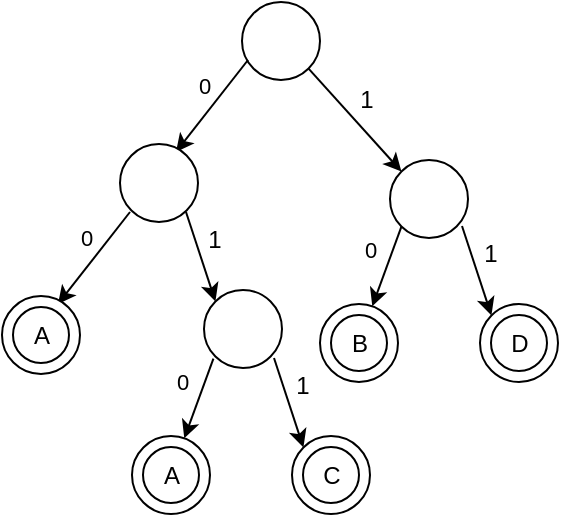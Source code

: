 <mxfile version="21.1.2" type="github">
  <diagram name="第 1 页" id="jlVK5qfQyr_egqlrKWcN">
    <mxGraphModel dx="780" dy="412" grid="0" gridSize="10" guides="1" tooltips="1" connect="1" arrows="1" fold="1" page="1" pageScale="1" pageWidth="3300" pageHeight="4681" math="0" shadow="0">
      <root>
        <mxCell id="0" />
        <mxCell id="1" parent="0" />
        <mxCell id="_vLvjZm8LIFSTXqwD0xb-1" value="" style="ellipse;whiteSpace=wrap;html=1;aspect=fixed;" vertex="1" parent="1">
          <mxGeometry x="436" y="48" width="39" height="39" as="geometry" />
        </mxCell>
        <mxCell id="_vLvjZm8LIFSTXqwD0xb-7" value="" style="ellipse;whiteSpace=wrap;html=1;aspect=fixed;" vertex="1" parent="1">
          <mxGeometry x="510" y="127" width="39" height="39" as="geometry" />
        </mxCell>
        <mxCell id="_vLvjZm8LIFSTXqwD0xb-8" value="" style="endArrow=classic;html=1;rounded=0;exitX=1;exitY=1;exitDx=0;exitDy=0;entryX=0;entryY=0;entryDx=0;entryDy=0;" edge="1" parent="1" source="_vLvjZm8LIFSTXqwD0xb-1" target="_vLvjZm8LIFSTXqwD0xb-7">
          <mxGeometry width="50" height="50" relative="1" as="geometry">
            <mxPoint x="454" y="283" as="sourcePoint" />
            <mxPoint x="504" y="233" as="targetPoint" />
          </mxGeometry>
        </mxCell>
        <mxCell id="_vLvjZm8LIFSTXqwD0xb-10" value="1" style="text;html=1;align=center;verticalAlign=middle;resizable=0;points=[];autosize=1;strokeColor=none;fillColor=none;" vertex="1" parent="1">
          <mxGeometry x="485" y="84" width="25" height="26" as="geometry" />
        </mxCell>
        <mxCell id="_vLvjZm8LIFSTXqwD0xb-11" value="" style="ellipse;whiteSpace=wrap;html=1;aspect=fixed;" vertex="1" parent="1">
          <mxGeometry x="555" y="199" width="39" height="39" as="geometry" />
        </mxCell>
        <mxCell id="_vLvjZm8LIFSTXqwD0xb-12" value="" style="endArrow=classic;html=1;rounded=0;exitX=1;exitY=1;exitDx=0;exitDy=0;entryX=0;entryY=0;entryDx=0;entryDy=0;" edge="1" parent="1" target="_vLvjZm8LIFSTXqwD0xb-11">
          <mxGeometry width="50" height="50" relative="1" as="geometry">
            <mxPoint x="546" y="160" as="sourcePoint" />
            <mxPoint x="581" y="312" as="targetPoint" />
          </mxGeometry>
        </mxCell>
        <mxCell id="_vLvjZm8LIFSTXqwD0xb-13" value="1" style="text;html=1;align=center;verticalAlign=middle;resizable=0;points=[];autosize=1;strokeColor=none;fillColor=none;" vertex="1" parent="1">
          <mxGeometry x="547" y="161" width="25" height="26" as="geometry" />
        </mxCell>
        <mxCell id="_vLvjZm8LIFSTXqwD0xb-14" value="" style="endArrow=classic;html=1;rounded=0;exitX=0;exitY=1;exitDx=0;exitDy=0;" edge="1" parent="1" source="_vLvjZm8LIFSTXqwD0xb-7" target="_vLvjZm8LIFSTXqwD0xb-15">
          <mxGeometry width="50" height="50" relative="1" as="geometry">
            <mxPoint x="463" y="206" as="sourcePoint" />
            <mxPoint x="480" y="206" as="targetPoint" />
          </mxGeometry>
        </mxCell>
        <mxCell id="_vLvjZm8LIFSTXqwD0xb-16" value="0" style="edgeLabel;html=1;align=center;verticalAlign=middle;resizable=0;points=[];" vertex="1" connectable="0" parent="_vLvjZm8LIFSTXqwD0xb-14">
          <mxGeometry x="-0.404" y="-3" relative="1" as="geometry">
            <mxPoint x="-9" y="1" as="offset" />
          </mxGeometry>
        </mxCell>
        <mxCell id="_vLvjZm8LIFSTXqwD0xb-15" value="" style="ellipse;whiteSpace=wrap;html=1;aspect=fixed;" vertex="1" parent="1">
          <mxGeometry x="475" y="199" width="39" height="39" as="geometry" />
        </mxCell>
        <mxCell id="_vLvjZm8LIFSTXqwD0xb-17" value="" style="endArrow=classic;html=1;rounded=0;exitX=0;exitY=1;exitDx=0;exitDy=0;" edge="1" parent="1">
          <mxGeometry width="50" height="50" relative="1" as="geometry">
            <mxPoint x="439" y="77" as="sourcePoint" />
            <mxPoint x="403" y="123" as="targetPoint" />
          </mxGeometry>
        </mxCell>
        <mxCell id="_vLvjZm8LIFSTXqwD0xb-18" value="0" style="edgeLabel;html=1;align=center;verticalAlign=middle;resizable=0;points=[];" vertex="1" connectable="0" parent="_vLvjZm8LIFSTXqwD0xb-17">
          <mxGeometry x="-0.404" y="-3" relative="1" as="geometry">
            <mxPoint x="-9" y="1" as="offset" />
          </mxGeometry>
        </mxCell>
        <mxCell id="_vLvjZm8LIFSTXqwD0xb-19" value="" style="ellipse;whiteSpace=wrap;html=1;aspect=fixed;" vertex="1" parent="1">
          <mxGeometry x="375" y="119" width="39" height="39" as="geometry" />
        </mxCell>
        <mxCell id="_vLvjZm8LIFSTXqwD0xb-20" value="" style="endArrow=classic;html=1;rounded=0;exitX=0;exitY=1;exitDx=0;exitDy=0;" edge="1" parent="1">
          <mxGeometry width="50" height="50" relative="1" as="geometry">
            <mxPoint x="380" y="153" as="sourcePoint" />
            <mxPoint x="344" y="199" as="targetPoint" />
          </mxGeometry>
        </mxCell>
        <mxCell id="_vLvjZm8LIFSTXqwD0xb-21" value="0" style="edgeLabel;html=1;align=center;verticalAlign=middle;resizable=0;points=[];" vertex="1" connectable="0" parent="_vLvjZm8LIFSTXqwD0xb-20">
          <mxGeometry x="-0.404" y="-3" relative="1" as="geometry">
            <mxPoint x="-9" y="1" as="offset" />
          </mxGeometry>
        </mxCell>
        <mxCell id="_vLvjZm8LIFSTXqwD0xb-22" value="" style="ellipse;whiteSpace=wrap;html=1;aspect=fixed;" vertex="1" parent="1">
          <mxGeometry x="316" y="195" width="39" height="39" as="geometry" />
        </mxCell>
        <mxCell id="_vLvjZm8LIFSTXqwD0xb-23" value="" style="ellipse;whiteSpace=wrap;html=1;aspect=fixed;" vertex="1" parent="1">
          <mxGeometry x="417" y="192" width="39" height="39" as="geometry" />
        </mxCell>
        <mxCell id="_vLvjZm8LIFSTXqwD0xb-24" value="" style="endArrow=classic;html=1;rounded=0;exitX=1;exitY=1;exitDx=0;exitDy=0;entryX=0;entryY=0;entryDx=0;entryDy=0;" edge="1" parent="1" target="_vLvjZm8LIFSTXqwD0xb-23">
          <mxGeometry width="50" height="50" relative="1" as="geometry">
            <mxPoint x="408" y="153" as="sourcePoint" />
            <mxPoint x="443" y="305" as="targetPoint" />
          </mxGeometry>
        </mxCell>
        <mxCell id="_vLvjZm8LIFSTXqwD0xb-25" value="1" style="text;html=1;align=center;verticalAlign=middle;resizable=0;points=[];autosize=1;strokeColor=none;fillColor=none;" vertex="1" parent="1">
          <mxGeometry x="409" y="154" width="25" height="26" as="geometry" />
        </mxCell>
        <mxCell id="_vLvjZm8LIFSTXqwD0xb-27" value="" style="ellipse;whiteSpace=wrap;html=1;aspect=fixed;" vertex="1" parent="1">
          <mxGeometry x="461" y="265" width="39" height="39" as="geometry" />
        </mxCell>
        <mxCell id="_vLvjZm8LIFSTXqwD0xb-28" value="" style="endArrow=classic;html=1;rounded=0;exitX=1;exitY=1;exitDx=0;exitDy=0;entryX=0;entryY=0;entryDx=0;entryDy=0;" edge="1" parent="1" target="_vLvjZm8LIFSTXqwD0xb-27">
          <mxGeometry width="50" height="50" relative="1" as="geometry">
            <mxPoint x="452" y="226" as="sourcePoint" />
            <mxPoint x="487" y="378" as="targetPoint" />
          </mxGeometry>
        </mxCell>
        <mxCell id="_vLvjZm8LIFSTXqwD0xb-29" value="1" style="text;html=1;align=center;verticalAlign=middle;resizable=0;points=[];autosize=1;strokeColor=none;fillColor=none;" vertex="1" parent="1">
          <mxGeometry x="453" y="227" width="25" height="26" as="geometry" />
        </mxCell>
        <mxCell id="_vLvjZm8LIFSTXqwD0xb-30" value="" style="endArrow=classic;html=1;rounded=0;exitX=0;exitY=1;exitDx=0;exitDy=0;" edge="1" parent="1" target="_vLvjZm8LIFSTXqwD0xb-32">
          <mxGeometry width="50" height="50" relative="1" as="geometry">
            <mxPoint x="421.711" y="226.289" as="sourcePoint" />
            <mxPoint x="386" y="272" as="targetPoint" />
          </mxGeometry>
        </mxCell>
        <mxCell id="_vLvjZm8LIFSTXqwD0xb-31" value="0" style="edgeLabel;html=1;align=center;verticalAlign=middle;resizable=0;points=[];" vertex="1" connectable="0" parent="_vLvjZm8LIFSTXqwD0xb-30">
          <mxGeometry x="-0.404" y="-3" relative="1" as="geometry">
            <mxPoint x="-9" y="1" as="offset" />
          </mxGeometry>
        </mxCell>
        <mxCell id="_vLvjZm8LIFSTXqwD0xb-32" value="" style="ellipse;whiteSpace=wrap;html=1;aspect=fixed;" vertex="1" parent="1">
          <mxGeometry x="381" y="265" width="39" height="39" as="geometry" />
        </mxCell>
        <mxCell id="_vLvjZm8LIFSTXqwD0xb-33" value="A" style="ellipse;whiteSpace=wrap;html=1;aspect=fixed;" vertex="1" parent="1">
          <mxGeometry x="321.5" y="200.5" width="28" height="28" as="geometry" />
        </mxCell>
        <mxCell id="_vLvjZm8LIFSTXqwD0xb-34" value="A" style="ellipse;whiteSpace=wrap;html=1;aspect=fixed;" vertex="1" parent="1">
          <mxGeometry x="386.5" y="270.5" width="28" height="28" as="geometry" />
        </mxCell>
        <mxCell id="_vLvjZm8LIFSTXqwD0xb-35" value="C" style="ellipse;whiteSpace=wrap;html=1;aspect=fixed;" vertex="1" parent="1">
          <mxGeometry x="466.5" y="270.5" width="28" height="28" as="geometry" />
        </mxCell>
        <mxCell id="_vLvjZm8LIFSTXqwD0xb-36" value="B" style="ellipse;whiteSpace=wrap;html=1;aspect=fixed;" vertex="1" parent="1">
          <mxGeometry x="480.5" y="204.5" width="28" height="28" as="geometry" />
        </mxCell>
        <mxCell id="_vLvjZm8LIFSTXqwD0xb-37" value="D" style="ellipse;whiteSpace=wrap;html=1;aspect=fixed;" vertex="1" parent="1">
          <mxGeometry x="560.5" y="204.5" width="28" height="28" as="geometry" />
        </mxCell>
      </root>
    </mxGraphModel>
  </diagram>
</mxfile>
